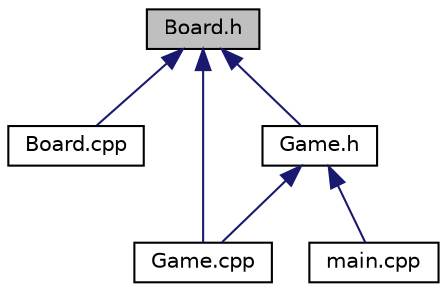 digraph "Board.h"
{
  edge [fontname="Helvetica",fontsize="10",labelfontname="Helvetica",labelfontsize="10"];
  node [fontname="Helvetica",fontsize="10",shape=record];
  Node3 [label="Board.h",height=0.2,width=0.4,color="black", fillcolor="grey75", style="filled", fontcolor="black"];
  Node3 -> Node4 [dir="back",color="midnightblue",fontsize="10",style="solid",fontname="Helvetica"];
  Node4 [label="Board.cpp",height=0.2,width=0.4,color="black", fillcolor="white", style="filled",URL="$Board_8cpp.html",tooltip="prints out game board and edits board entries "];
  Node3 -> Node5 [dir="back",color="midnightblue",fontsize="10",style="solid",fontname="Helvetica"];
  Node5 [label="Game.h",height=0.2,width=0.4,color="black", fillcolor="white", style="filled",URL="$Game_8h.html",tooltip="declares methods and member variables needed for game play "];
  Node5 -> Node6 [dir="back",color="midnightblue",fontsize="10",style="solid",fontname="Helvetica"];
  Node6 [label="Game.cpp",height=0.2,width=0.4,color="black", fillcolor="white", style="filled",URL="$Game_8cpp.html",tooltip="implemented methods needed for game play from header file "];
  Node5 -> Node7 [dir="back",color="midnightblue",fontsize="10",style="solid",fontname="Helvetica"];
  Node7 [label="main.cpp",height=0.2,width=0.4,color="black", fillcolor="white", style="filled",URL="$main_8cpp.html",tooltip="calls game setup and run "];
  Node3 -> Node6 [dir="back",color="midnightblue",fontsize="10",style="solid",fontname="Helvetica"];
}

